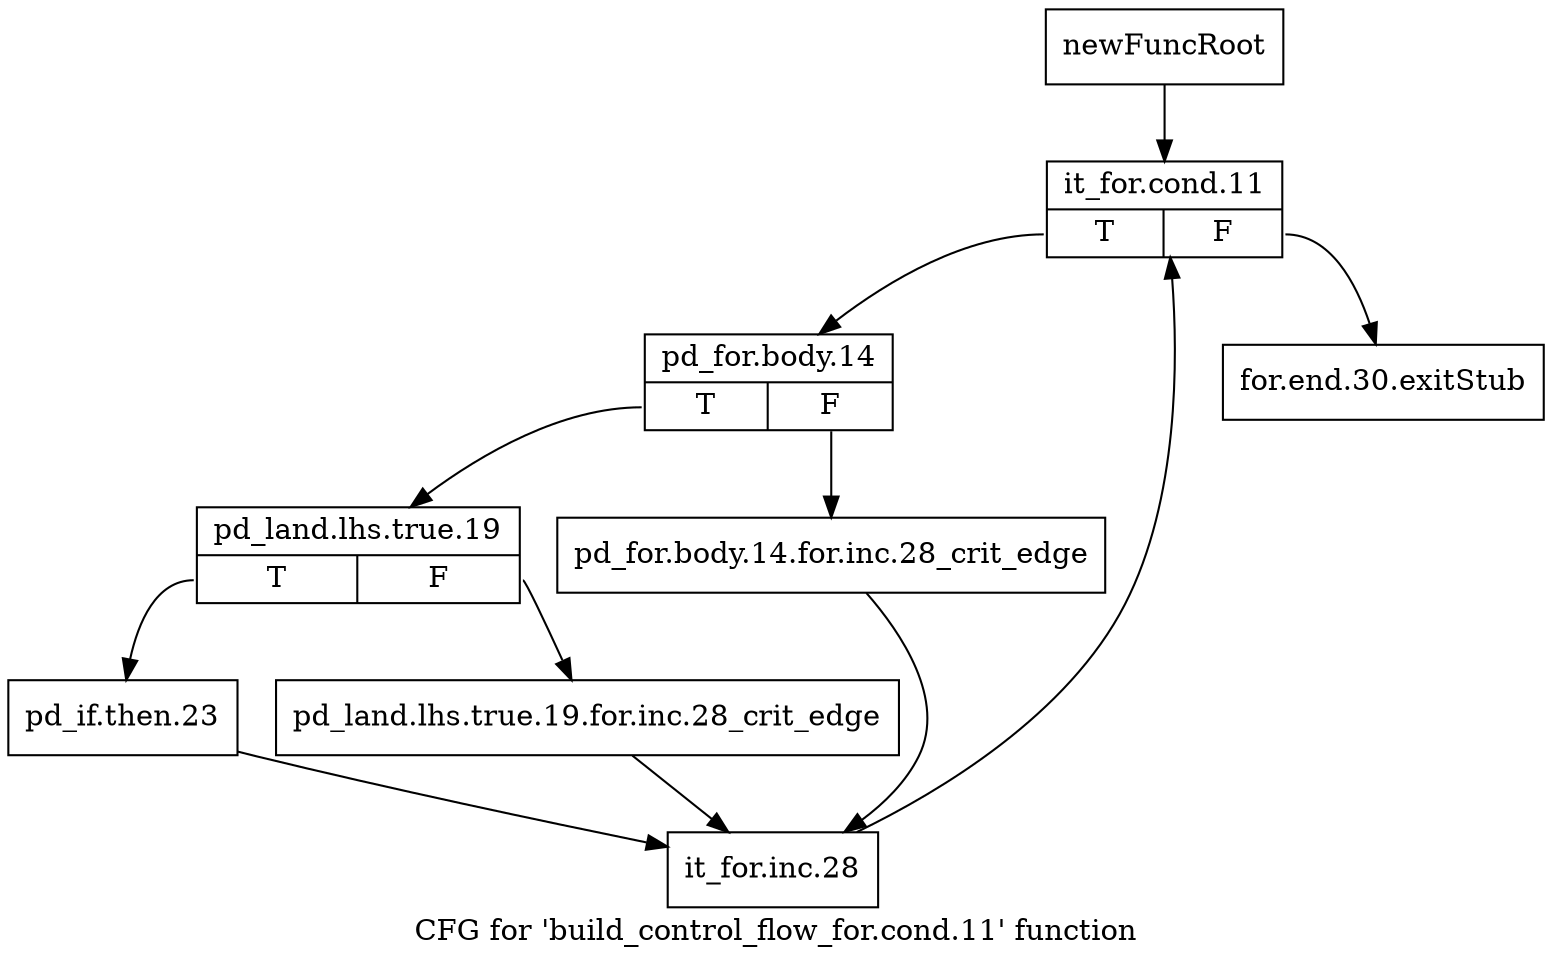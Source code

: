 digraph "CFG for 'build_control_flow_for.cond.11' function" {
	label="CFG for 'build_control_flow_for.cond.11' function";

	Node0xc227680 [shape=record,label="{newFuncRoot}"];
	Node0xc227680 -> Node0xc227720;
	Node0xc2276d0 [shape=record,label="{for.end.30.exitStub}"];
	Node0xc227720 [shape=record,label="{it_for.cond.11|{<s0>T|<s1>F}}"];
	Node0xc227720:s0 -> Node0xc227fc0;
	Node0xc227720:s1 -> Node0xc2276d0;
	Node0xc227fc0 [shape=record,label="{pd_for.body.14|{<s0>T|<s1>F}}"];
	Node0xc227fc0:s0 -> Node0xc228060;
	Node0xc227fc0:s1 -> Node0xc228010;
	Node0xc228010 [shape=record,label="{pd_for.body.14.for.inc.28_crit_edge}"];
	Node0xc228010 -> Node0xc228150;
	Node0xc228060 [shape=record,label="{pd_land.lhs.true.19|{<s0>T|<s1>F}}"];
	Node0xc228060:s0 -> Node0xc228100;
	Node0xc228060:s1 -> Node0xc2280b0;
	Node0xc2280b0 [shape=record,label="{pd_land.lhs.true.19.for.inc.28_crit_edge}"];
	Node0xc2280b0 -> Node0xc228150;
	Node0xc228100 [shape=record,label="{pd_if.then.23}"];
	Node0xc228100 -> Node0xc228150;
	Node0xc228150 [shape=record,label="{it_for.inc.28}"];
	Node0xc228150 -> Node0xc227720;
}
